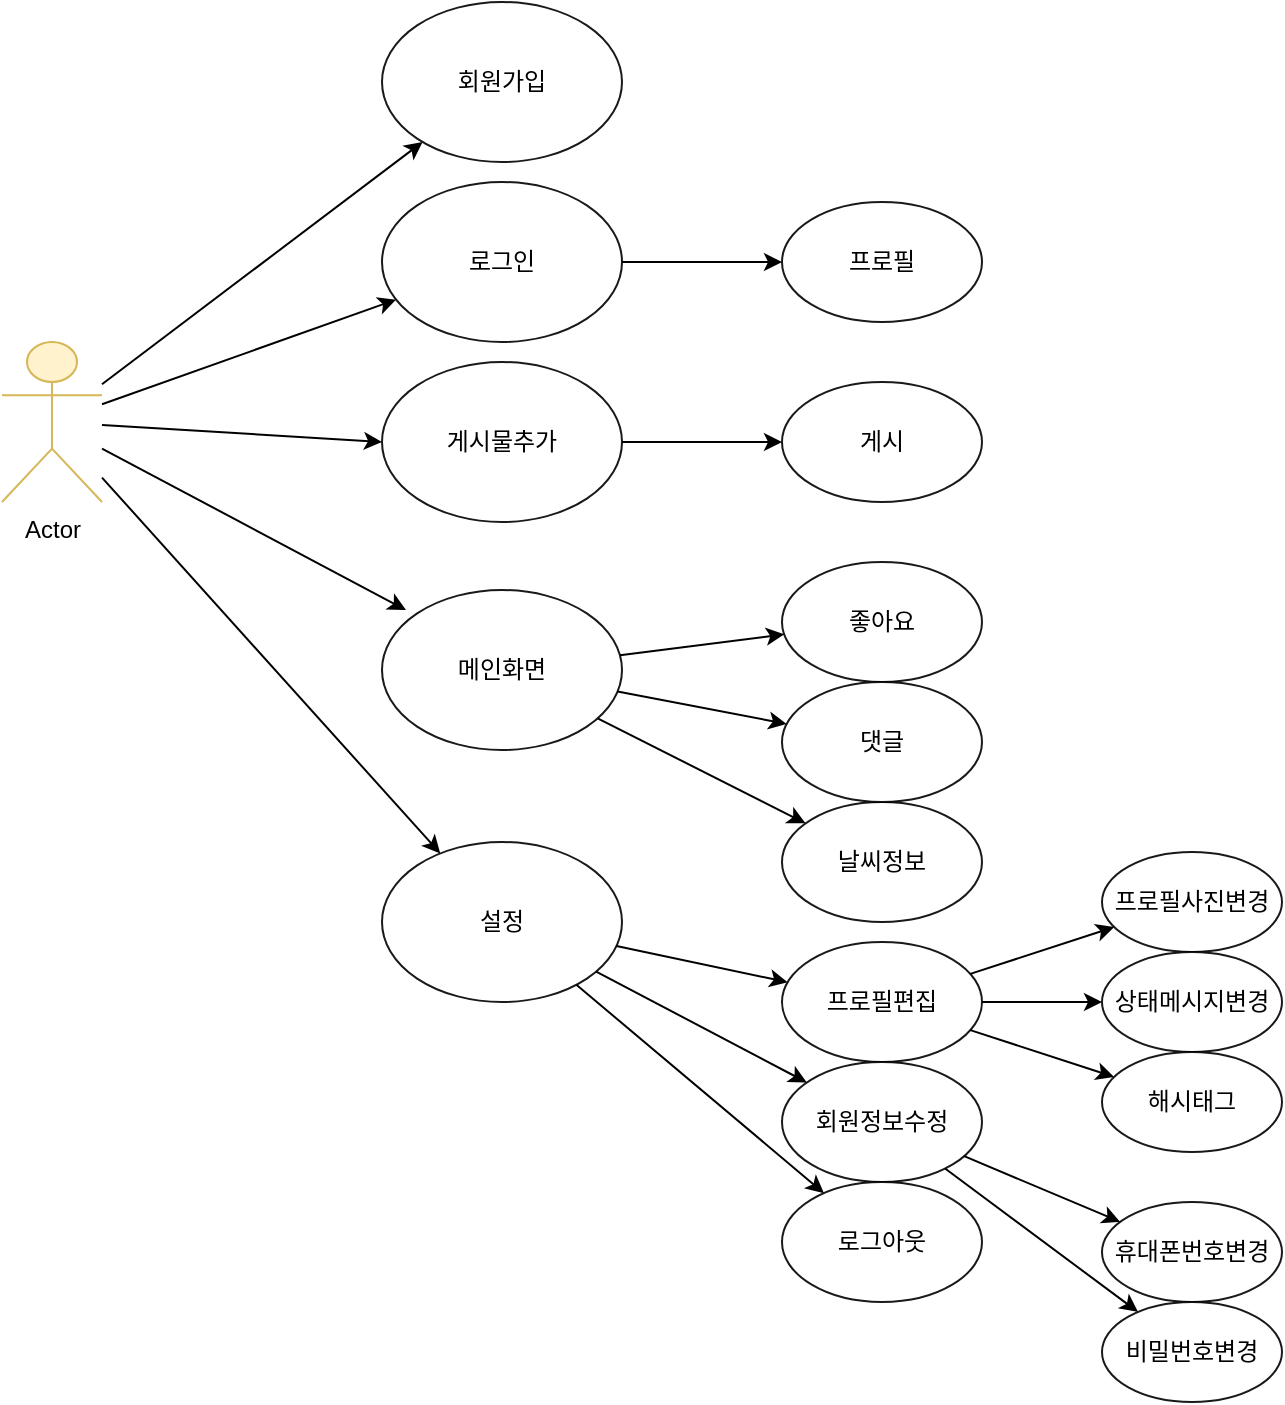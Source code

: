<mxfile version="15.5.5" type="github">
  <diagram id="6a731a19-8d31-9384-78a2-239565b7b9f0" name="Page-1">
    <mxGraphModel dx="1422" dy="794" grid="1" gridSize="10" guides="1" tooltips="1" connect="1" arrows="1" fold="1" page="1" pageScale="1" pageWidth="1169" pageHeight="827" background="none" math="0" shadow="0">
      <root>
        <mxCell id="0" />
        <mxCell id="1" parent="0" />
        <mxCell id="hD37ep9mAxVPumg4rUH4-33" value="Actor" style="shape=umlActor;verticalLabelPosition=bottom;verticalAlign=top;html=1;outlineConnect=0;sketch=0;fillColor=#fff2cc;strokeColor=#d6b656;overflow=visible;fontFamily=Helvetica;" vertex="1" parent="1">
          <mxGeometry x="80" y="250" width="50" height="80" as="geometry" />
        </mxCell>
        <mxCell id="hD37ep9mAxVPumg4rUH4-55" value="" style="endArrow=classic;html=1;rounded=0;fontFamily=Helvetica;" edge="1" parent="1" source="hD37ep9mAxVPumg4rUH4-33" target="hD37ep9mAxVPumg4rUH4-56">
          <mxGeometry width="50" height="50" relative="1" as="geometry">
            <mxPoint x="430" y="400" as="sourcePoint" />
            <mxPoint x="170" y="200" as="targetPoint" />
            <Array as="points" />
          </mxGeometry>
        </mxCell>
        <mxCell id="hD37ep9mAxVPumg4rUH4-56" value="회원가입" style="ellipse;whiteSpace=wrap;html=1;sketch=0;fontFamily=Helvetica;opacity=90;fontSize=12;" vertex="1" parent="1">
          <mxGeometry x="270" y="80" width="120" height="80" as="geometry" />
        </mxCell>
        <mxCell id="hD37ep9mAxVPumg4rUH4-58" value="" style="endArrow=classic;html=1;rounded=0;fontFamily=Helvetica;entryX=0;entryY=0.5;entryDx=0;entryDy=0;" edge="1" parent="1" source="hD37ep9mAxVPumg4rUH4-33" target="hD37ep9mAxVPumg4rUH4-63">
          <mxGeometry width="50" height="50" relative="1" as="geometry">
            <mxPoint x="150" y="286.667" as="sourcePoint" />
            <mxPoint x="260" y="330" as="targetPoint" />
            <Array as="points" />
          </mxGeometry>
        </mxCell>
        <mxCell id="hD37ep9mAxVPumg4rUH4-59" value="" style="endArrow=classic;html=1;rounded=0;fontFamily=Helvetica;entryX=0.1;entryY=0.125;entryDx=0;entryDy=0;entryPerimeter=0;" edge="1" parent="1" source="hD37ep9mAxVPumg4rUH4-33" target="hD37ep9mAxVPumg4rUH4-64">
          <mxGeometry width="50" height="50" relative="1" as="geometry">
            <mxPoint x="160" y="296.667" as="sourcePoint" />
            <mxPoint x="220" y="370" as="targetPoint" />
            <Array as="points" />
          </mxGeometry>
        </mxCell>
        <mxCell id="hD37ep9mAxVPumg4rUH4-60" value="" style="endArrow=classic;html=1;rounded=0;fontFamily=Helvetica;" edge="1" parent="1" source="hD37ep9mAxVPumg4rUH4-33" target="hD37ep9mAxVPumg4rUH4-65">
          <mxGeometry width="50" height="50" relative="1" as="geometry">
            <mxPoint x="170" y="306.667" as="sourcePoint" />
            <mxPoint x="160" y="440" as="targetPoint" />
            <Array as="points" />
          </mxGeometry>
        </mxCell>
        <mxCell id="hD37ep9mAxVPumg4rUH4-61" value="" style="endArrow=classic;html=1;rounded=0;fontFamily=Helvetica;" edge="1" parent="1" source="hD37ep9mAxVPumg4rUH4-33" target="hD37ep9mAxVPumg4rUH4-62">
          <mxGeometry width="50" height="50" relative="1" as="geometry">
            <mxPoint x="140" y="307.407" as="sourcePoint" />
            <mxPoint x="260" y="260" as="targetPoint" />
            <Array as="points" />
          </mxGeometry>
        </mxCell>
        <mxCell id="hD37ep9mAxVPumg4rUH4-67" value="" style="edgeStyle=orthogonalEdgeStyle;rounded=0;orthogonalLoop=1;jettySize=auto;html=1;fontFamily=Helvetica;fontSize=12;" edge="1" parent="1" source="hD37ep9mAxVPumg4rUH4-62" target="hD37ep9mAxVPumg4rUH4-66">
          <mxGeometry relative="1" as="geometry" />
        </mxCell>
        <mxCell id="hD37ep9mAxVPumg4rUH4-62" value="로그인" style="ellipse;whiteSpace=wrap;html=1;sketch=0;fontFamily=Helvetica;opacity=90;" vertex="1" parent="1">
          <mxGeometry x="270" y="170" width="120" height="80" as="geometry" />
        </mxCell>
        <mxCell id="hD37ep9mAxVPumg4rUH4-69" value="" style="edgeStyle=orthogonalEdgeStyle;rounded=0;orthogonalLoop=1;jettySize=auto;html=1;fontFamily=Helvetica;fontSize=12;" edge="1" parent="1" source="hD37ep9mAxVPumg4rUH4-63" target="hD37ep9mAxVPumg4rUH4-80">
          <mxGeometry relative="1" as="geometry">
            <mxPoint x="470" y="330" as="targetPoint" />
          </mxGeometry>
        </mxCell>
        <mxCell id="hD37ep9mAxVPumg4rUH4-63" value="게시물추가" style="ellipse;whiteSpace=wrap;html=1;sketch=0;fontFamily=Helvetica;opacity=90;" vertex="1" parent="1">
          <mxGeometry x="270" y="260" width="120" height="80" as="geometry" />
        </mxCell>
        <mxCell id="hD37ep9mAxVPumg4rUH4-64" value="메인화면" style="ellipse;whiteSpace=wrap;html=1;sketch=0;fontFamily=Helvetica;opacity=90;" vertex="1" parent="1">
          <mxGeometry x="270" y="374" width="120" height="80" as="geometry" />
        </mxCell>
        <mxCell id="hD37ep9mAxVPumg4rUH4-65" value="설정" style="ellipse;whiteSpace=wrap;html=1;sketch=0;fontFamily=Helvetica;opacity=90;" vertex="1" parent="1">
          <mxGeometry x="270" y="500" width="120" height="80" as="geometry" />
        </mxCell>
        <mxCell id="hD37ep9mAxVPumg4rUH4-66" value="프로필" style="ellipse;whiteSpace=wrap;html=1;opacity=90;sketch=0;" vertex="1" parent="1">
          <mxGeometry x="470" y="180" width="100" height="60" as="geometry" />
        </mxCell>
        <mxCell id="hD37ep9mAxVPumg4rUH4-80" value="게시" style="ellipse;whiteSpace=wrap;html=1;opacity=90;sketch=0;" vertex="1" parent="1">
          <mxGeometry x="470" y="270" width="100" height="60" as="geometry" />
        </mxCell>
        <mxCell id="hD37ep9mAxVPumg4rUH4-81" value="좋아요" style="ellipse;whiteSpace=wrap;html=1;opacity=90;sketch=0;" vertex="1" parent="1">
          <mxGeometry x="470" y="360" width="100" height="60" as="geometry" />
        </mxCell>
        <mxCell id="hD37ep9mAxVPumg4rUH4-82" value="날씨정보" style="ellipse;whiteSpace=wrap;html=1;opacity=90;sketch=0;" vertex="1" parent="1">
          <mxGeometry x="470" y="480" width="100" height="60" as="geometry" />
        </mxCell>
        <mxCell id="hD37ep9mAxVPumg4rUH4-83" value="댓글" style="ellipse;whiteSpace=wrap;html=1;opacity=90;sketch=0;" vertex="1" parent="1">
          <mxGeometry x="470" y="420" width="100" height="60" as="geometry" />
        </mxCell>
        <mxCell id="hD37ep9mAxVPumg4rUH4-84" value="" style="endArrow=classic;html=1;rounded=0;fontFamily=Helvetica;" edge="1" parent="1" source="hD37ep9mAxVPumg4rUH4-64" target="hD37ep9mAxVPumg4rUH4-81">
          <mxGeometry width="50" height="50" relative="1" as="geometry">
            <mxPoint x="140" y="301.515" as="sourcePoint" />
            <mxPoint x="280" y="310" as="targetPoint" />
            <Array as="points" />
          </mxGeometry>
        </mxCell>
        <mxCell id="hD37ep9mAxVPumg4rUH4-85" value="" style="endArrow=classic;html=1;rounded=0;fontFamily=Helvetica;" edge="1" parent="1" source="hD37ep9mAxVPumg4rUH4-64" target="hD37ep9mAxVPumg4rUH4-83">
          <mxGeometry width="50" height="50" relative="1" as="geometry">
            <mxPoint x="397.197" y="427.916" as="sourcePoint" />
            <mxPoint x="482.82" y="409.933" as="targetPoint" />
            <Array as="points" />
          </mxGeometry>
        </mxCell>
        <mxCell id="hD37ep9mAxVPumg4rUH4-86" value="" style="endArrow=classic;html=1;rounded=0;fontFamily=Helvetica;" edge="1" parent="1" source="hD37ep9mAxVPumg4rUH4-64" target="hD37ep9mAxVPumg4rUH4-82">
          <mxGeometry width="50" height="50" relative="1" as="geometry">
            <mxPoint x="407.197" y="437.916" as="sourcePoint" />
            <mxPoint x="492.82" y="419.933" as="targetPoint" />
            <Array as="points" />
          </mxGeometry>
        </mxCell>
        <mxCell id="hD37ep9mAxVPumg4rUH4-87" value="프로필편집" style="ellipse;whiteSpace=wrap;html=1;opacity=90;sketch=0;" vertex="1" parent="1">
          <mxGeometry x="470" y="550" width="100" height="60" as="geometry" />
        </mxCell>
        <mxCell id="hD37ep9mAxVPumg4rUH4-88" value="회원정보수정" style="ellipse;whiteSpace=wrap;html=1;opacity=90;sketch=0;" vertex="1" parent="1">
          <mxGeometry x="470" y="610" width="100" height="60" as="geometry" />
        </mxCell>
        <mxCell id="hD37ep9mAxVPumg4rUH4-89" value="로그아웃" style="ellipse;whiteSpace=wrap;html=1;opacity=90;sketch=0;" vertex="1" parent="1">
          <mxGeometry x="470" y="670" width="100" height="60" as="geometry" />
        </mxCell>
        <mxCell id="hD37ep9mAxVPumg4rUH4-90" value="프로필사진변경" style="ellipse;whiteSpace=wrap;html=1;opacity=90;sketch=0;" vertex="1" parent="1">
          <mxGeometry x="630" y="505" width="90" height="50" as="geometry" />
        </mxCell>
        <mxCell id="hD37ep9mAxVPumg4rUH4-92" value="상태메시지변경" style="ellipse;whiteSpace=wrap;html=1;opacity=90;sketch=0;" vertex="1" parent="1">
          <mxGeometry x="630" y="555" width="90" height="50" as="geometry" />
        </mxCell>
        <mxCell id="hD37ep9mAxVPumg4rUH4-93" value="해시태그" style="ellipse;whiteSpace=wrap;html=1;opacity=90;sketch=0;" vertex="1" parent="1">
          <mxGeometry x="630" y="605" width="90" height="50" as="geometry" />
        </mxCell>
        <mxCell id="hD37ep9mAxVPumg4rUH4-94" value="휴대폰번호변경" style="ellipse;whiteSpace=wrap;html=1;opacity=90;sketch=0;" vertex="1" parent="1">
          <mxGeometry x="630" y="680" width="90" height="50" as="geometry" />
        </mxCell>
        <mxCell id="hD37ep9mAxVPumg4rUH4-95" value="비밀번호변경" style="ellipse;whiteSpace=wrap;html=1;opacity=90;sketch=0;" vertex="1" parent="1">
          <mxGeometry x="630" y="730" width="90" height="50" as="geometry" />
        </mxCell>
        <mxCell id="hD37ep9mAxVPumg4rUH4-96" value="" style="endArrow=classic;html=1;rounded=0;fontFamily=Helvetica;" edge="1" parent="1" source="hD37ep9mAxVPumg4rUH4-65" target="hD37ep9mAxVPumg4rUH4-87">
          <mxGeometry width="50" height="50" relative="1" as="geometry">
            <mxPoint x="390.899" y="461.179" as="sourcePoint" />
            <mxPoint x="489.072" y="502.767" as="targetPoint" />
            <Array as="points" />
          </mxGeometry>
        </mxCell>
        <mxCell id="hD37ep9mAxVPumg4rUH4-97" value="" style="endArrow=classic;html=1;rounded=0;fontFamily=Helvetica;" edge="1" parent="1" source="hD37ep9mAxVPumg4rUH4-65" target="hD37ep9mAxVPumg4rUH4-88">
          <mxGeometry width="50" height="50" relative="1" as="geometry">
            <mxPoint x="397.197" y="562.084" as="sourcePoint" />
            <mxPoint x="482.82" y="580.067" as="targetPoint" />
            <Array as="points" />
          </mxGeometry>
        </mxCell>
        <mxCell id="hD37ep9mAxVPumg4rUH4-98" value="" style="endArrow=classic;html=1;rounded=0;fontFamily=Helvetica;" edge="1" parent="1" source="hD37ep9mAxVPumg4rUH4-65" target="hD37ep9mAxVPumg4rUH4-89">
          <mxGeometry width="50" height="50" relative="1" as="geometry">
            <mxPoint x="407.197" y="572.084" as="sourcePoint" />
            <mxPoint x="492.82" y="590.067" as="targetPoint" />
            <Array as="points" />
          </mxGeometry>
        </mxCell>
        <mxCell id="hD37ep9mAxVPumg4rUH4-99" value="" style="endArrow=classic;html=1;rounded=0;fontFamily=Helvetica;" edge="1" parent="1" source="hD37ep9mAxVPumg4rUH4-87" target="hD37ep9mAxVPumg4rUH4-90">
          <mxGeometry width="50" height="50" relative="1" as="geometry">
            <mxPoint x="399.042" y="416.881" as="sourcePoint" />
            <mxPoint x="481.073" y="406.18" as="targetPoint" />
            <Array as="points" />
          </mxGeometry>
        </mxCell>
        <mxCell id="hD37ep9mAxVPumg4rUH4-101" value="" style="endArrow=classic;html=1;rounded=0;fontFamily=Helvetica;" edge="1" parent="1" source="hD37ep9mAxVPumg4rUH4-87" target="hD37ep9mAxVPumg4rUH4-92">
          <mxGeometry width="50" height="50" relative="1" as="geometry">
            <mxPoint x="574.149" y="575.918" as="sourcePoint" />
            <mxPoint x="646.084" y="552.553" as="targetPoint" />
            <Array as="points" />
          </mxGeometry>
        </mxCell>
        <mxCell id="hD37ep9mAxVPumg4rUH4-102" value="" style="endArrow=classic;html=1;rounded=0;fontFamily=Helvetica;" edge="1" parent="1" source="hD37ep9mAxVPumg4rUH4-87" target="hD37ep9mAxVPumg4rUH4-93">
          <mxGeometry width="50" height="50" relative="1" as="geometry">
            <mxPoint x="584.149" y="585.918" as="sourcePoint" />
            <mxPoint x="656.084" y="562.553" as="targetPoint" />
            <Array as="points" />
          </mxGeometry>
        </mxCell>
        <mxCell id="hD37ep9mAxVPumg4rUH4-103" value="" style="endArrow=classic;html=1;rounded=0;fontFamily=Helvetica;" edge="1" parent="1" source="hD37ep9mAxVPumg4rUH4-88" target="hD37ep9mAxVPumg4rUH4-94">
          <mxGeometry width="50" height="50" relative="1" as="geometry">
            <mxPoint x="574.149" y="604.082" as="sourcePoint" />
            <mxPoint x="646.084" y="627.447" as="targetPoint" />
            <Array as="points" />
          </mxGeometry>
        </mxCell>
        <mxCell id="hD37ep9mAxVPumg4rUH4-104" value="" style="endArrow=classic;html=1;rounded=0;fontFamily=Helvetica;" edge="1" parent="1" source="hD37ep9mAxVPumg4rUH4-88" target="hD37ep9mAxVPumg4rUH4-95">
          <mxGeometry width="50" height="50" relative="1" as="geometry">
            <mxPoint x="584.149" y="614.082" as="sourcePoint" />
            <mxPoint x="656.084" y="637.447" as="targetPoint" />
            <Array as="points" />
          </mxGeometry>
        </mxCell>
      </root>
    </mxGraphModel>
  </diagram>
</mxfile>
